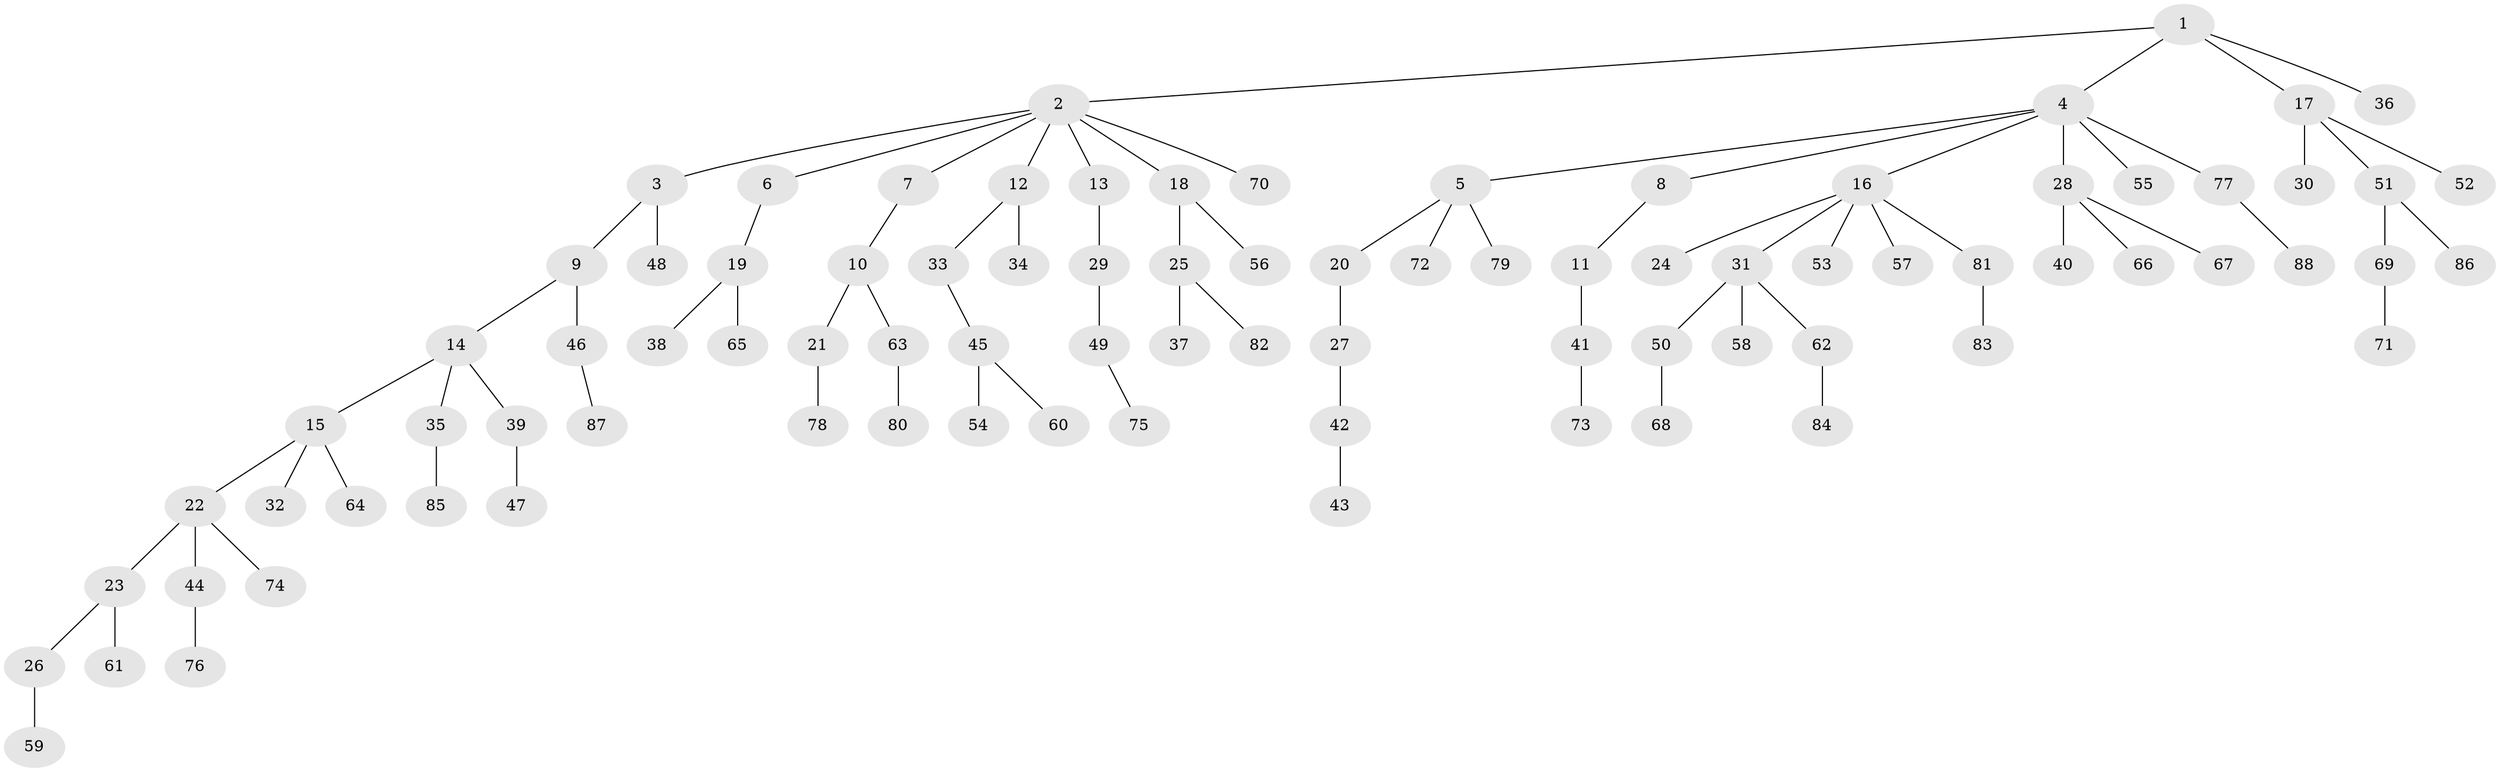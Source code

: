 // coarse degree distribution, {4: 0.019230769230769232, 1: 0.75, 2: 0.21153846153846154, 37: 0.019230769230769232}
// Generated by graph-tools (version 1.1) at 2025/56/03/04/25 21:56:27]
// undirected, 88 vertices, 87 edges
graph export_dot {
graph [start="1"]
  node [color=gray90,style=filled];
  1;
  2;
  3;
  4;
  5;
  6;
  7;
  8;
  9;
  10;
  11;
  12;
  13;
  14;
  15;
  16;
  17;
  18;
  19;
  20;
  21;
  22;
  23;
  24;
  25;
  26;
  27;
  28;
  29;
  30;
  31;
  32;
  33;
  34;
  35;
  36;
  37;
  38;
  39;
  40;
  41;
  42;
  43;
  44;
  45;
  46;
  47;
  48;
  49;
  50;
  51;
  52;
  53;
  54;
  55;
  56;
  57;
  58;
  59;
  60;
  61;
  62;
  63;
  64;
  65;
  66;
  67;
  68;
  69;
  70;
  71;
  72;
  73;
  74;
  75;
  76;
  77;
  78;
  79;
  80;
  81;
  82;
  83;
  84;
  85;
  86;
  87;
  88;
  1 -- 2;
  1 -- 4;
  1 -- 17;
  1 -- 36;
  2 -- 3;
  2 -- 6;
  2 -- 7;
  2 -- 12;
  2 -- 13;
  2 -- 18;
  2 -- 70;
  3 -- 9;
  3 -- 48;
  4 -- 5;
  4 -- 8;
  4 -- 16;
  4 -- 28;
  4 -- 55;
  4 -- 77;
  5 -- 20;
  5 -- 72;
  5 -- 79;
  6 -- 19;
  7 -- 10;
  8 -- 11;
  9 -- 14;
  9 -- 46;
  10 -- 21;
  10 -- 63;
  11 -- 41;
  12 -- 33;
  12 -- 34;
  13 -- 29;
  14 -- 15;
  14 -- 35;
  14 -- 39;
  15 -- 22;
  15 -- 32;
  15 -- 64;
  16 -- 24;
  16 -- 31;
  16 -- 53;
  16 -- 57;
  16 -- 81;
  17 -- 30;
  17 -- 51;
  17 -- 52;
  18 -- 25;
  18 -- 56;
  19 -- 38;
  19 -- 65;
  20 -- 27;
  21 -- 78;
  22 -- 23;
  22 -- 44;
  22 -- 74;
  23 -- 26;
  23 -- 61;
  25 -- 37;
  25 -- 82;
  26 -- 59;
  27 -- 42;
  28 -- 40;
  28 -- 66;
  28 -- 67;
  29 -- 49;
  31 -- 50;
  31 -- 58;
  31 -- 62;
  33 -- 45;
  35 -- 85;
  39 -- 47;
  41 -- 73;
  42 -- 43;
  44 -- 76;
  45 -- 54;
  45 -- 60;
  46 -- 87;
  49 -- 75;
  50 -- 68;
  51 -- 69;
  51 -- 86;
  62 -- 84;
  63 -- 80;
  69 -- 71;
  77 -- 88;
  81 -- 83;
}
